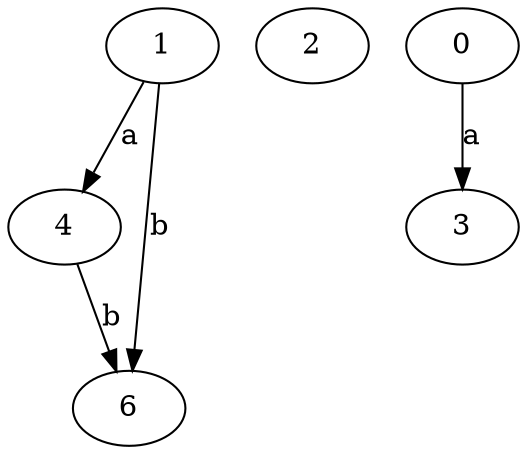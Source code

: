 strict digraph  {
1;
2;
3;
0;
4;
6;
1 -> 4  [label=a];
1 -> 6  [label=b];
0 -> 3  [label=a];
4 -> 6  [label=b];
}
